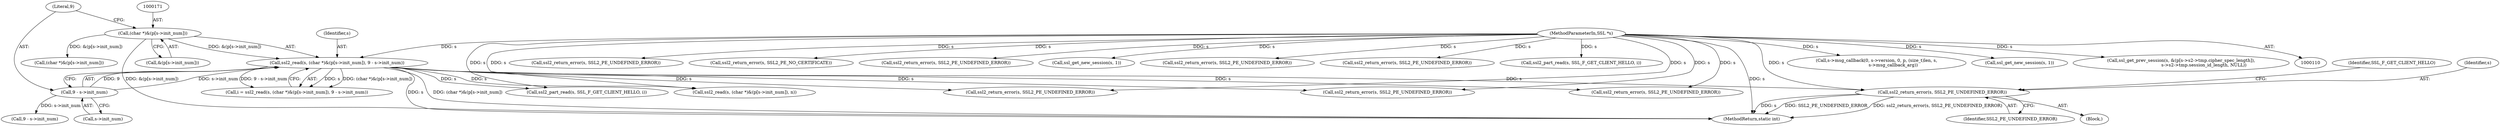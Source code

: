 digraph "0_openssl_d81a1600588b726c2bdccda7efad3cc7a87d6245@pointer" {
"1000276" [label="(Call,ssl2_return_error(s, SSL2_PE_UNDEFINED_ERROR))"];
"1000168" [label="(Call,ssl2_read(s, (char *)&(p[s->init_num]), 9 - s->init_num))"];
"1000111" [label="(MethodParameterIn,SSL *s)"];
"1000170" [label="(Call,(char *)&(p[s->init_num]))"];
"1000178" [label="(Call,9 - s->init_num)"];
"1000170" [label="(Call,(char *)&(p[s->init_num]))"];
"1000555" [label="(MethodReturn,static int)"];
"1000275" [label="(Block,)"];
"1000180" [label="(Call,s->init_num)"];
"1000446" [label="(Call,ssl2_return_error(s, SSL2_PE_UNDEFINED_ERROR))"];
"1000216" [label="(Call,ssl2_return_error(s, SSL2_PE_UNDEFINED_ERROR))"];
"1000534" [label="(Call,ssl2_return_error(s, SSL2_PE_NO_CERTIFICATE))"];
"1000519" [label="(Call,ssl2_return_error(s, SSL2_PE_UNDEFINED_ERROR))"];
"1000468" [label="(Call,ssl_get_new_session(s, 1))"];
"1000304" [label="(Call,ssl2_return_error(s, SSL2_PE_UNDEFINED_ERROR))"];
"1000472" [label="(Call,ssl2_return_error(s, SSL2_PE_UNDEFINED_ERROR))"];
"1000179" [label="(Literal,9)"];
"1000549" [label="(Call,ssl2_return_error(s, SSL2_PE_UNDEFINED_ERROR))"];
"1000280" [label="(Identifier,SSL_F_GET_CLIENT_HELLO)"];
"1000399" [label="(Call,ssl2_part_read(s, SSL_F_GET_CLIENT_HELLO, i))"];
"1000383" [label="(Call,ssl2_read(s, (char *)&(p[s->init_num]), n))"];
"1000277" [label="(Identifier,s)"];
"1000363" [label="(Call,ssl2_return_error(s, SSL2_PE_UNDEFINED_ERROR))"];
"1000192" [label="(Call,ssl2_part_read(s, SSL_F_GET_CLIENT_HELLO, i))"];
"1000178" [label="(Call,9 - s->init_num)"];
"1000408" [label="(Call,s->msg_callback(0, s->version, 0, p, (size_t)len, s,\n                        s->msg_callback_arg))"];
"1000545" [label="(Call,ssl_get_new_session(s, 1))"];
"1000169" [label="(Identifier,s)"];
"1000278" [label="(Identifier,SSL2_PE_UNDEFINED_ERROR)"];
"1000276" [label="(Call,ssl2_return_error(s, SSL2_PE_UNDEFINED_ERROR))"];
"1000482" [label="(Call,ssl_get_prev_session(s, &(p[s->s2->tmp.cipher_spec_length]),\n                                 s->s2->tmp.session_id_length, NULL))"];
"1000385" [label="(Call,(char *)&(p[s->init_num]))"];
"1000186" [label="(Call,9 - s->init_num)"];
"1000168" [label="(Call,ssl2_read(s, (char *)&(p[s->init_num]), 9 - s->init_num))"];
"1000111" [label="(MethodParameterIn,SSL *s)"];
"1000166" [label="(Call,i = ssl2_read(s, (char *)&(p[s->init_num]), 9 - s->init_num))"];
"1000172" [label="(Call,&(p[s->init_num]))"];
"1000276" -> "1000275"  [label="AST: "];
"1000276" -> "1000278"  [label="CFG: "];
"1000277" -> "1000276"  [label="AST: "];
"1000278" -> "1000276"  [label="AST: "];
"1000280" -> "1000276"  [label="CFG: "];
"1000276" -> "1000555"  [label="DDG: SSL2_PE_UNDEFINED_ERROR"];
"1000276" -> "1000555"  [label="DDG: ssl2_return_error(s, SSL2_PE_UNDEFINED_ERROR)"];
"1000276" -> "1000555"  [label="DDG: s"];
"1000168" -> "1000276"  [label="DDG: s"];
"1000111" -> "1000276"  [label="DDG: s"];
"1000168" -> "1000166"  [label="AST: "];
"1000168" -> "1000178"  [label="CFG: "];
"1000169" -> "1000168"  [label="AST: "];
"1000170" -> "1000168"  [label="AST: "];
"1000178" -> "1000168"  [label="AST: "];
"1000166" -> "1000168"  [label="CFG: "];
"1000168" -> "1000555"  [label="DDG: s"];
"1000168" -> "1000555"  [label="DDG: (char *)&(p[s->init_num])"];
"1000168" -> "1000166"  [label="DDG: s"];
"1000168" -> "1000166"  [label="DDG: (char *)&(p[s->init_num])"];
"1000168" -> "1000166"  [label="DDG: 9 - s->init_num"];
"1000111" -> "1000168"  [label="DDG: s"];
"1000170" -> "1000168"  [label="DDG: &(p[s->init_num])"];
"1000178" -> "1000168"  [label="DDG: 9"];
"1000178" -> "1000168"  [label="DDG: s->init_num"];
"1000168" -> "1000192"  [label="DDG: s"];
"1000168" -> "1000216"  [label="DDG: s"];
"1000168" -> "1000304"  [label="DDG: s"];
"1000168" -> "1000363"  [label="DDG: s"];
"1000168" -> "1000383"  [label="DDG: s"];
"1000111" -> "1000110"  [label="AST: "];
"1000111" -> "1000555"  [label="DDG: s"];
"1000111" -> "1000192"  [label="DDG: s"];
"1000111" -> "1000216"  [label="DDG: s"];
"1000111" -> "1000304"  [label="DDG: s"];
"1000111" -> "1000363"  [label="DDG: s"];
"1000111" -> "1000383"  [label="DDG: s"];
"1000111" -> "1000399"  [label="DDG: s"];
"1000111" -> "1000408"  [label="DDG: s"];
"1000111" -> "1000446"  [label="DDG: s"];
"1000111" -> "1000468"  [label="DDG: s"];
"1000111" -> "1000472"  [label="DDG: s"];
"1000111" -> "1000482"  [label="DDG: s"];
"1000111" -> "1000519"  [label="DDG: s"];
"1000111" -> "1000534"  [label="DDG: s"];
"1000111" -> "1000545"  [label="DDG: s"];
"1000111" -> "1000549"  [label="DDG: s"];
"1000170" -> "1000172"  [label="CFG: "];
"1000171" -> "1000170"  [label="AST: "];
"1000172" -> "1000170"  [label="AST: "];
"1000179" -> "1000170"  [label="CFG: "];
"1000170" -> "1000555"  [label="DDG: &(p[s->init_num])"];
"1000170" -> "1000385"  [label="DDG: &(p[s->init_num])"];
"1000178" -> "1000180"  [label="CFG: "];
"1000179" -> "1000178"  [label="AST: "];
"1000180" -> "1000178"  [label="AST: "];
"1000178" -> "1000186"  [label="DDG: s->init_num"];
}
